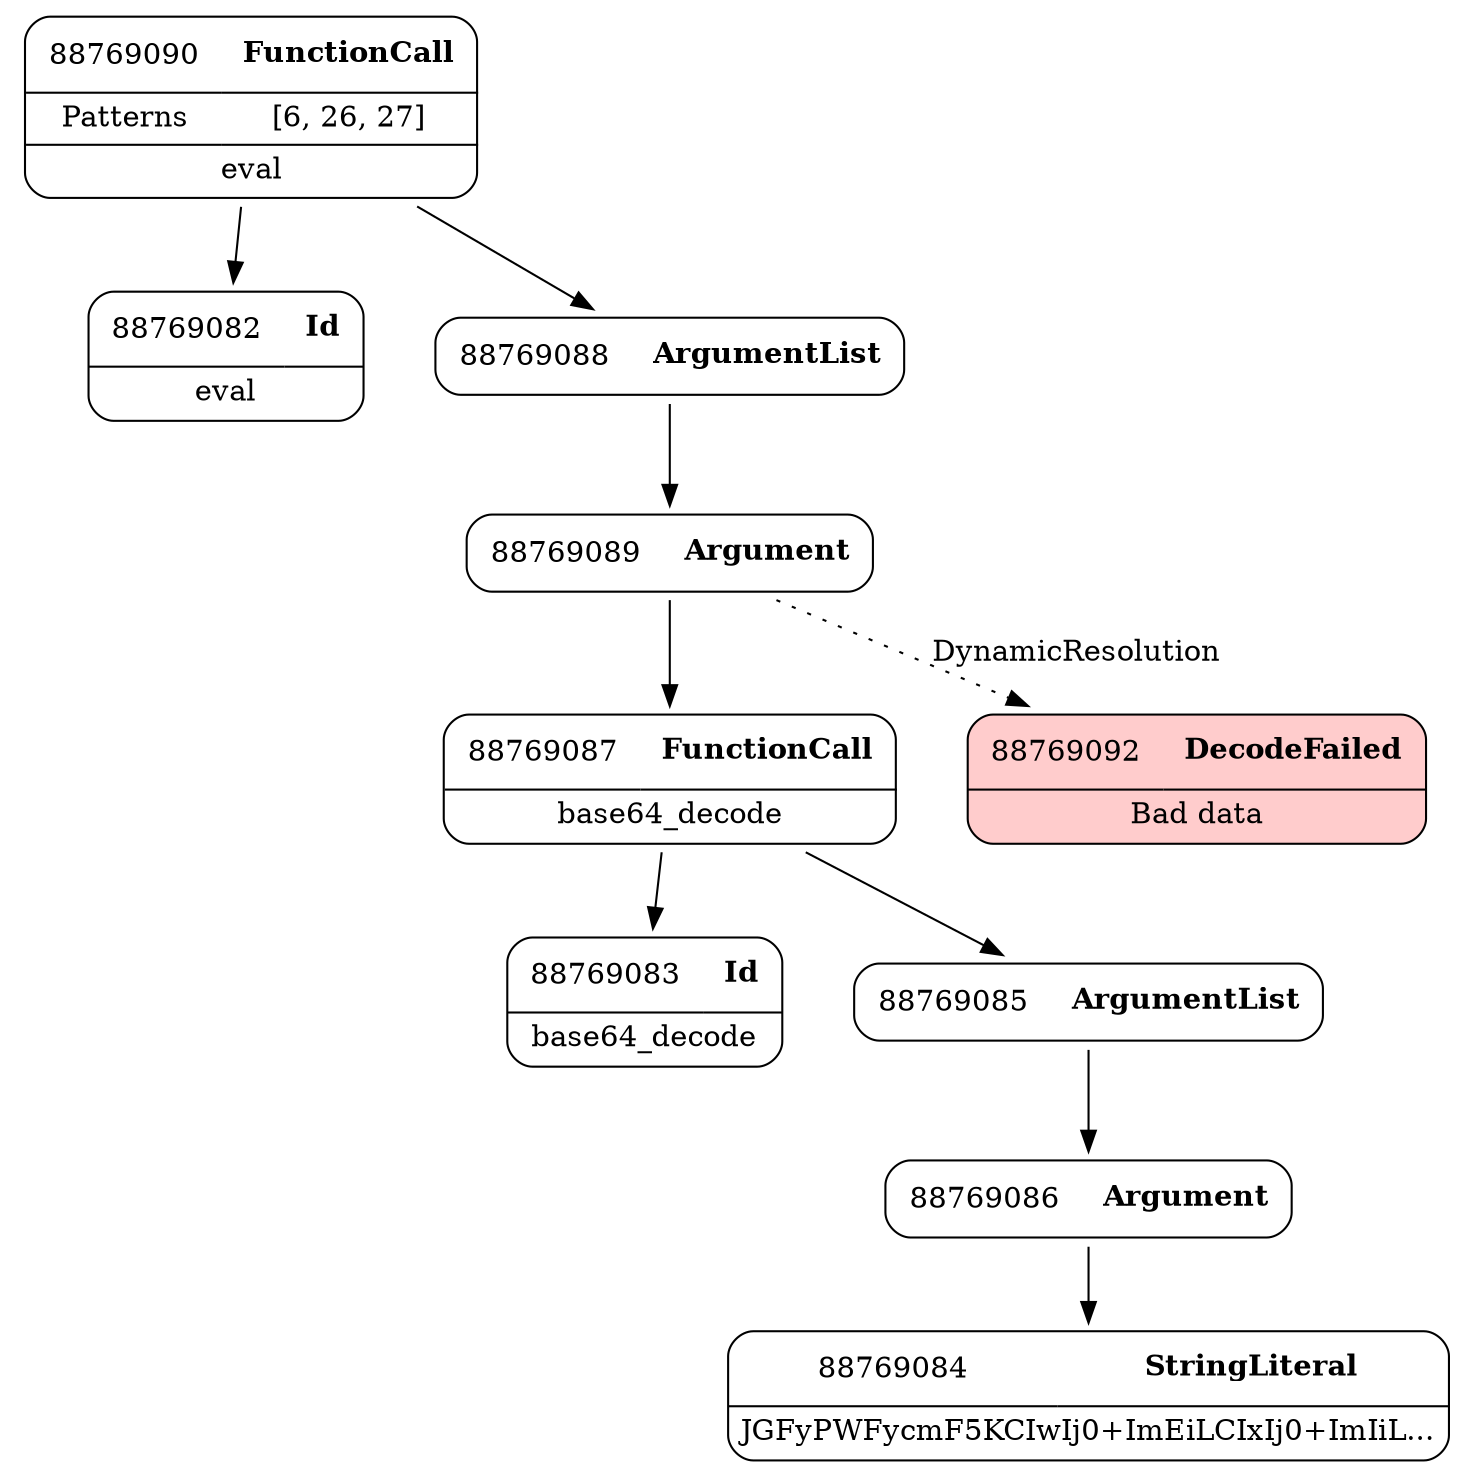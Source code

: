 digraph ast {
node [shape=none];
88769082 [label=<<TABLE border='1' cellspacing='0' cellpadding='10' style='rounded' ><TR><TD border='0'>88769082</TD><TD border='0'><B>Id</B></TD></TR><HR/><TR><TD border='0' cellpadding='5' colspan='2'>eval</TD></TR></TABLE>>];
88769083 [label=<<TABLE border='1' cellspacing='0' cellpadding='10' style='rounded' ><TR><TD border='0'>88769083</TD><TD border='0'><B>Id</B></TD></TR><HR/><TR><TD border='0' cellpadding='5' colspan='2'>base64_decode</TD></TR></TABLE>>];
88769086 [label=<<TABLE border='1' cellspacing='0' cellpadding='10' style='rounded' ><TR><TD border='0'>88769086</TD><TD border='0'><B>Argument</B></TD></TR></TABLE>>];
88769086 -> 88769084 [weight=2];
88769087 [label=<<TABLE border='1' cellspacing='0' cellpadding='10' style='rounded' ><TR><TD border='0'>88769087</TD><TD border='0'><B>FunctionCall</B></TD></TR><HR/><TR><TD border='0' cellpadding='5' colspan='2'>base64_decode</TD></TR></TABLE>>];
88769087 -> 88769083 [weight=2];
88769087 -> 88769085 [weight=2];
88769084 [label=<<TABLE border='1' cellspacing='0' cellpadding='10' style='rounded' ><TR><TD border='0'>88769084</TD><TD border='0'><B>StringLiteral</B></TD></TR><HR/><TR><TD border='0' cellpadding='5' colspan='2'>JGFyPWFycmF5KCIwIj0+ImEiLCIxIj0+ImIiL...</TD></TR></TABLE>>];
88769085 [label=<<TABLE border='1' cellspacing='0' cellpadding='10' style='rounded' ><TR><TD border='0'>88769085</TD><TD border='0'><B>ArgumentList</B></TD></TR></TABLE>>];
88769085 -> 88769086 [weight=2];
88769090 [label=<<TABLE border='1' cellspacing='0' cellpadding='10' style='rounded' ><TR><TD border='0'>88769090</TD><TD border='0'><B>FunctionCall</B></TD></TR><HR/><TR><TD border='0' cellpadding='5'>Patterns</TD><TD border='0' cellpadding='5'>[6, 26, 27]</TD></TR><HR/><TR><TD border='0' cellpadding='5' colspan='2'>eval</TD></TR></TABLE>>];
88769090 -> 88769082 [weight=2];
88769090 -> 88769088 [weight=2];
88769088 [label=<<TABLE border='1' cellspacing='0' cellpadding='10' style='rounded' ><TR><TD border='0'>88769088</TD><TD border='0'><B>ArgumentList</B></TD></TR></TABLE>>];
88769088 -> 88769089 [weight=2];
88769089 [label=<<TABLE border='1' cellspacing='0' cellpadding='10' style='rounded' ><TR><TD border='0'>88769089</TD><TD border='0'><B>Argument</B></TD></TR></TABLE>>];
88769089 -> 88769087 [weight=2];
88769089 -> 88769092 [style=dotted,label=DynamicResolution];
88769092 [label=<<TABLE border='1' cellspacing='0' cellpadding='10' style='rounded' bgcolor='#FFCCCC' ><TR><TD border='0'>88769092</TD><TD border='0'><B>DecodeFailed</B></TD></TR><HR/><TR><TD border='0' cellpadding='5' colspan='2'>Bad data</TD></TR></TABLE>>];
}
